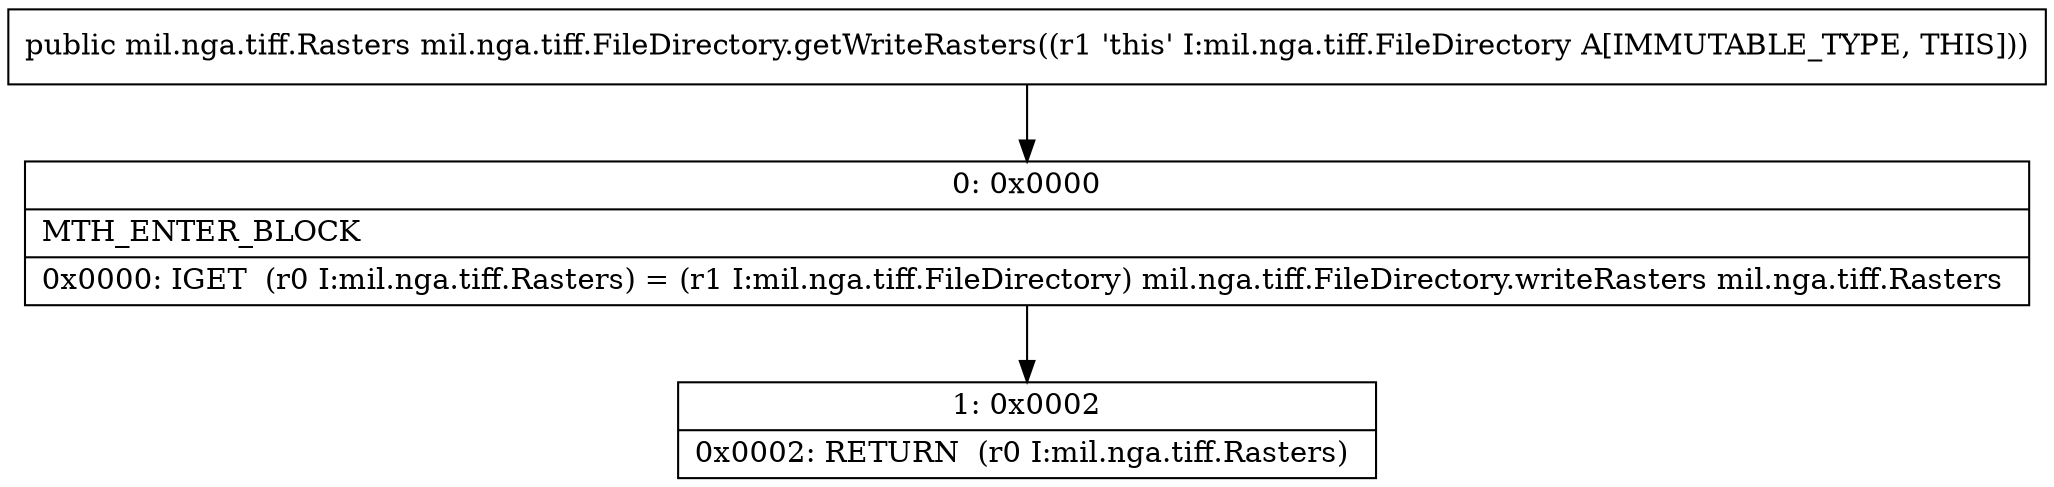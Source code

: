 digraph "CFG formil.nga.tiff.FileDirectory.getWriteRasters()Lmil\/nga\/tiff\/Rasters;" {
Node_0 [shape=record,label="{0\:\ 0x0000|MTH_ENTER_BLOCK\l|0x0000: IGET  (r0 I:mil.nga.tiff.Rasters) = (r1 I:mil.nga.tiff.FileDirectory) mil.nga.tiff.FileDirectory.writeRasters mil.nga.tiff.Rasters \l}"];
Node_1 [shape=record,label="{1\:\ 0x0002|0x0002: RETURN  (r0 I:mil.nga.tiff.Rasters) \l}"];
MethodNode[shape=record,label="{public mil.nga.tiff.Rasters mil.nga.tiff.FileDirectory.getWriteRasters((r1 'this' I:mil.nga.tiff.FileDirectory A[IMMUTABLE_TYPE, THIS])) }"];
MethodNode -> Node_0;
Node_0 -> Node_1;
}

